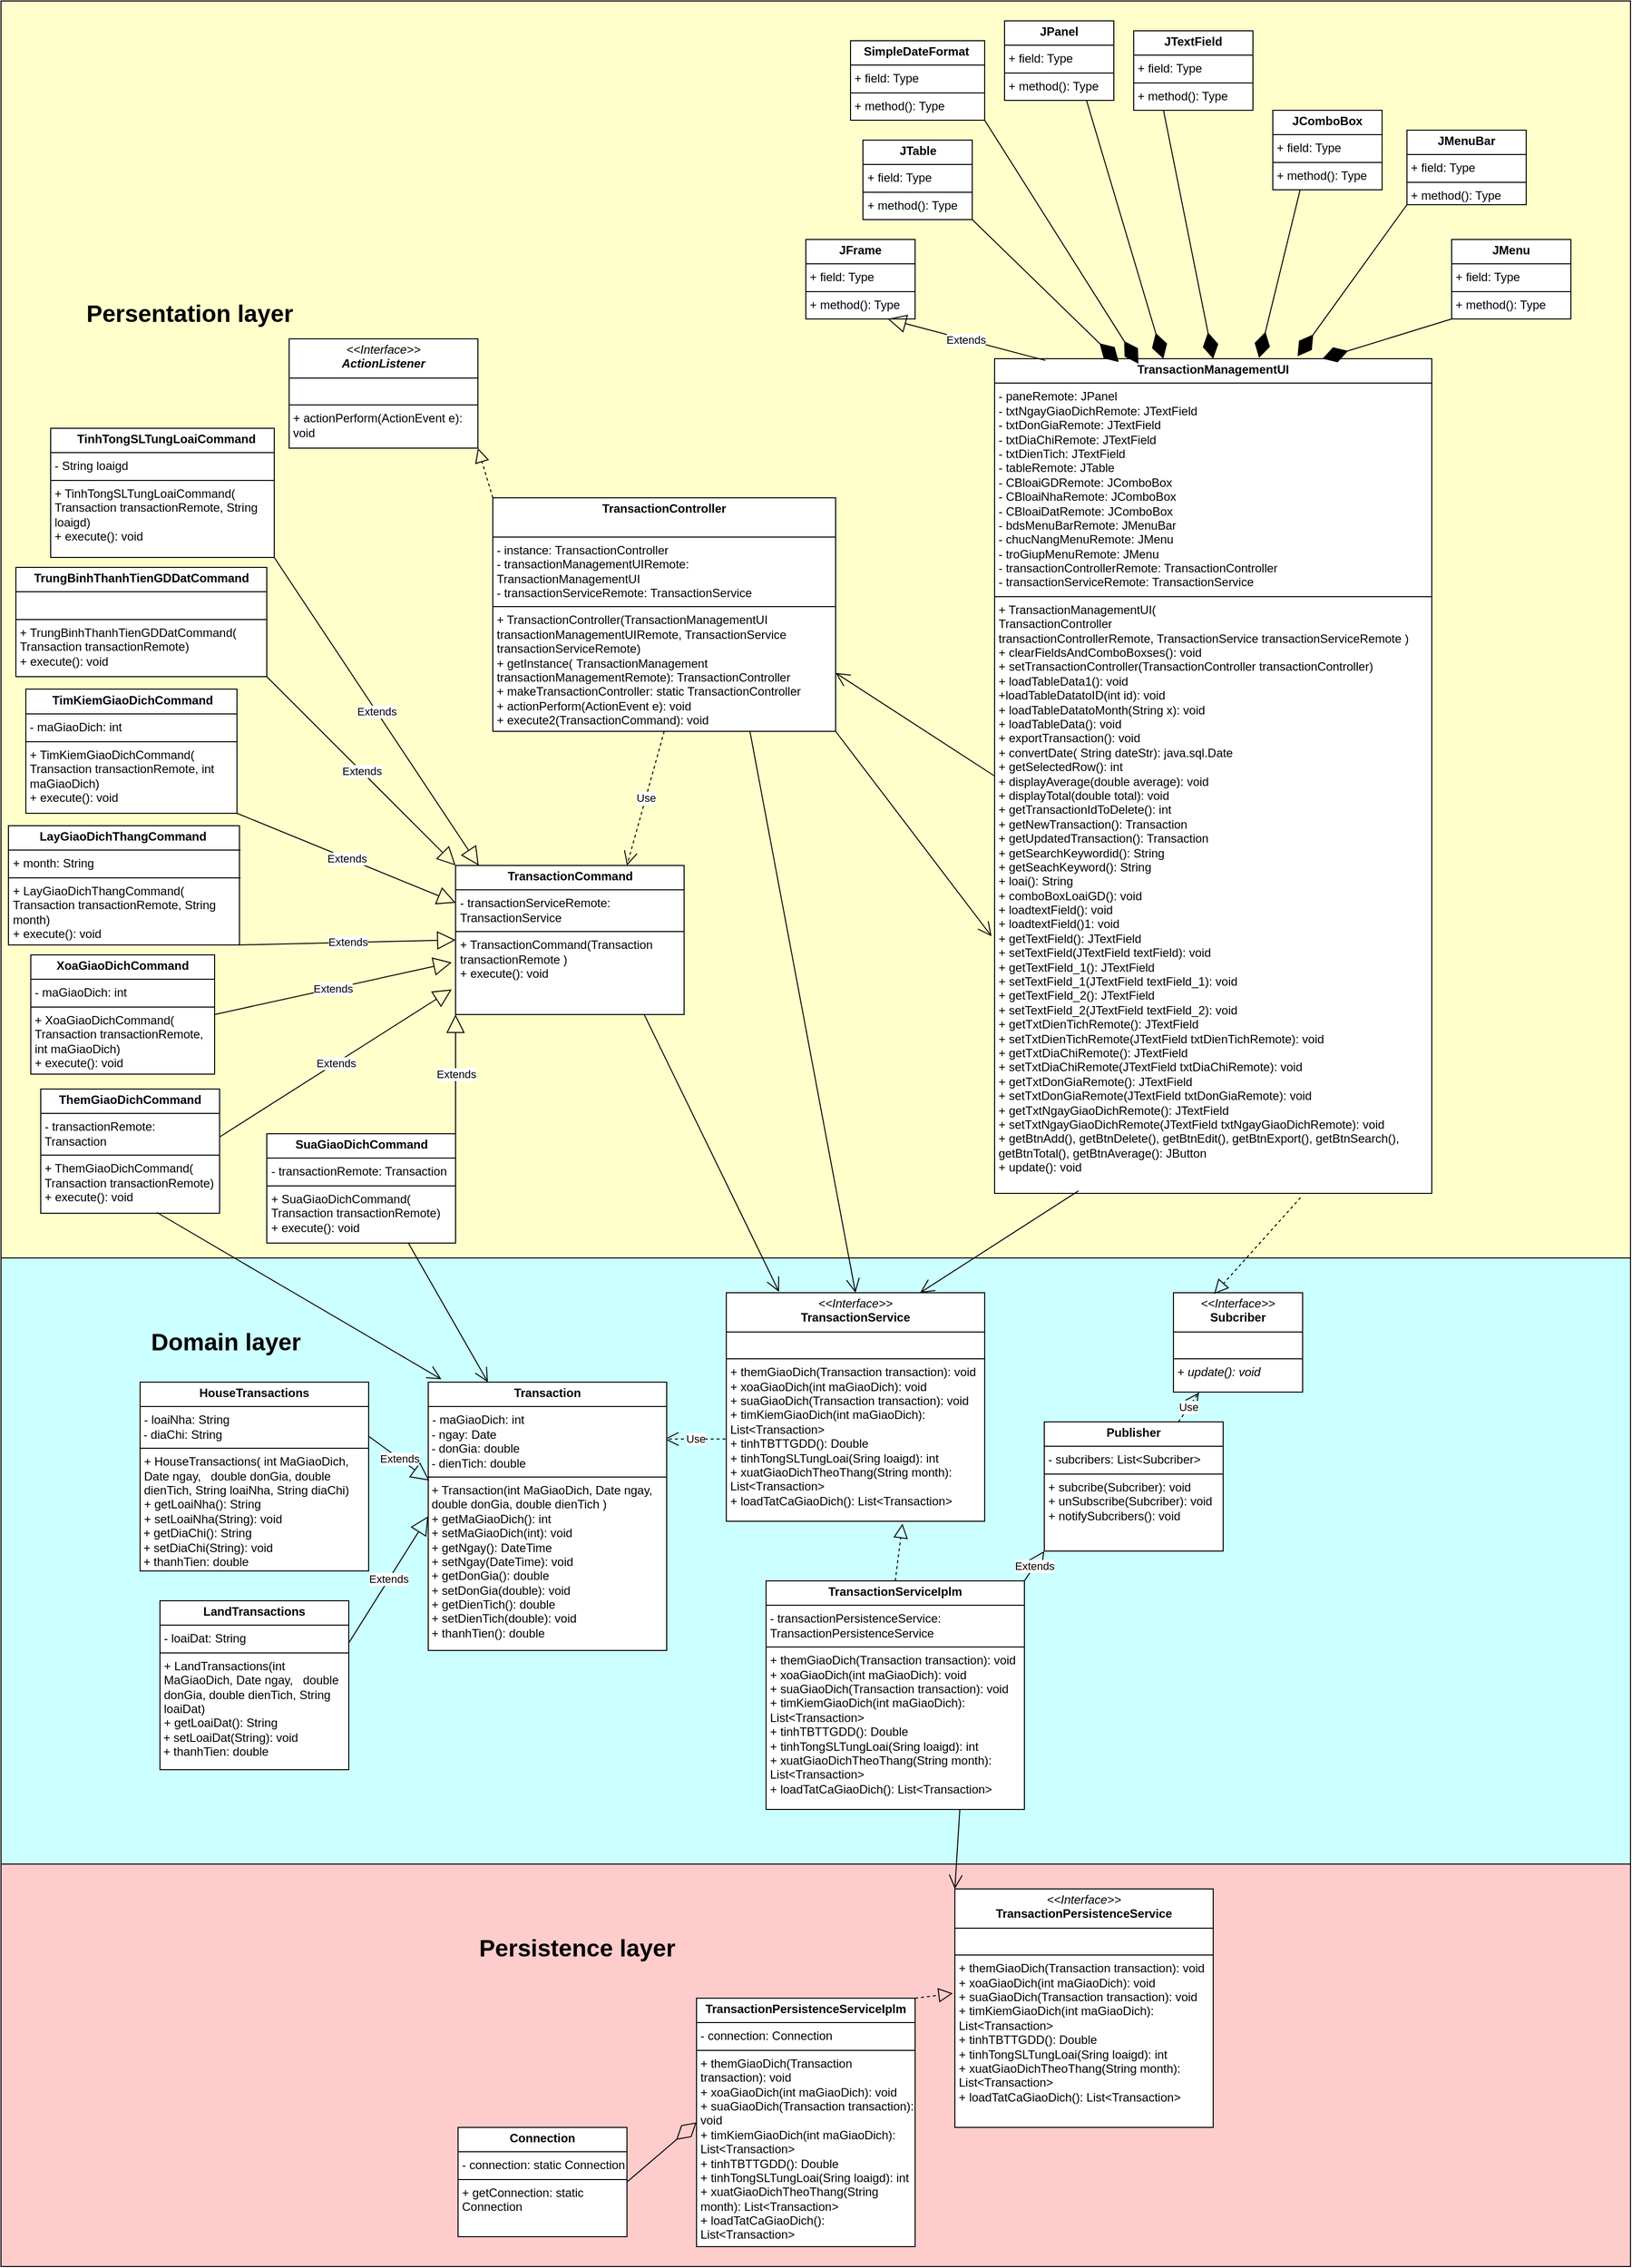 <mxfile version="24.5.3" type="device">
  <diagram name="Page-1" id="yzI5z1mHdmiWYNU49iXh">
    <mxGraphModel dx="2140" dy="-479" grid="1" gridSize="10" guides="1" tooltips="1" connect="1" arrows="1" fold="1" page="1" pageScale="1" pageWidth="850" pageHeight="1100" math="0" shadow="0">
      <root>
        <mxCell id="0" />
        <mxCell id="1" parent="0" />
        <mxCell id="LsLJk3upz9a3kAg0ibDR-105" value="" style="rounded=0;whiteSpace=wrap;html=1;fillColor=#FFFFCC;" parent="1" vertex="1">
          <mxGeometry x="-840" y="1600" width="1640" height="1270" as="geometry" />
        </mxCell>
        <mxCell id="LsLJk3upz9a3kAg0ibDR-42" value="" style="rounded=0;whiteSpace=wrap;html=1;fillColor=#FFCCCC;" parent="1" vertex="1">
          <mxGeometry x="-840" y="3470" width="1640" height="410" as="geometry" />
        </mxCell>
        <mxCell id="LsLJk3upz9a3kAg0ibDR-43" value="&lt;p style=&quot;margin:0px;margin-top:4px;text-align:center;&quot;&gt;&lt;i&gt;&amp;lt;&amp;lt;Interface&amp;gt;&amp;gt;&lt;/i&gt;&lt;br&gt;&lt;b&gt;TransactionPersistenceService&lt;/b&gt;&lt;br&gt;&lt;/p&gt;&lt;hr size=&quot;1&quot; style=&quot;border-style:solid;&quot;&gt;&lt;p style=&quot;margin:0px;margin-left:4px;&quot;&gt;&lt;br&gt;&lt;/p&gt;&lt;hr size=&quot;1&quot; style=&quot;border-style:solid;&quot;&gt;&lt;p style=&quot;margin: 0px 0px 0px 4px;&quot;&gt;+ themGiaoDich(Transaction transaction): void&lt;/p&gt;&lt;p style=&quot;margin: 0px 0px 0px 4px;&quot;&gt;+ xoaGiaoDich(int maGiaoDich): void&lt;/p&gt;&lt;p style=&quot;margin: 0px 0px 0px 4px;&quot;&gt;+ suaGiaoDich(Transaction&amp;nbsp;&lt;span style=&quot;background-color: initial;&quot;&gt;transaction&lt;/span&gt;&lt;span style=&quot;background-color: initial;&quot;&gt;): void&lt;/span&gt;&lt;/p&gt;&lt;p style=&quot;margin: 0px 0px 0px 4px;&quot;&gt;+ timKiemGiaoDich(int maGiaoDich): List&amp;lt;Transaction&amp;gt;&lt;/p&gt;&lt;p style=&quot;margin: 0px 0px 0px 4px;&quot;&gt;+ tinhTBTTGDD(): Double&lt;/p&gt;&lt;p style=&quot;margin: 0px 0px 0px 4px;&quot;&gt;+ tinhTongSLTungLoai(Sring loaigd): int&lt;/p&gt;&lt;p style=&quot;margin: 0px 0px 0px 4px;&quot;&gt;+ xuatGiaoDichTheoThang(String month): List&amp;lt;Transaction&amp;gt;&lt;/p&gt;&lt;p style=&quot;margin: 0px 0px 0px 4px;&quot;&gt;+ loadTatCaGiaoDich(): List&amp;lt;Transaction&amp;gt;&lt;/p&gt;" style="verticalAlign=top;align=left;overflow=fill;html=1;whiteSpace=wrap;" parent="1" vertex="1">
          <mxGeometry x="120" y="3500" width="260" height="240" as="geometry" />
        </mxCell>
        <mxCell id="LsLJk3upz9a3kAg0ibDR-44" value="&lt;p style=&quot;margin:0px;margin-top:4px;text-align:center;&quot;&gt;&lt;b&gt;TransactionPersistenceServiceIplm&lt;/b&gt;&lt;br&gt;&lt;/p&gt;&lt;hr size=&quot;1&quot; style=&quot;border-style:solid;&quot;&gt;&lt;p style=&quot;margin:0px;margin-left:4px;&quot;&gt;- connection: Connection&amp;nbsp;&lt;/p&gt;&lt;hr size=&quot;1&quot; style=&quot;border-style:solid;&quot;&gt;&lt;p style=&quot;margin: 0px 0px 0px 4px;&quot;&gt;+ themGiaoDich(Transaction transaction): void&lt;/p&gt;&lt;p style=&quot;margin: 0px 0px 0px 4px;&quot;&gt;+ xoaGiaoDich(int maGiaoDich): void&lt;/p&gt;&lt;p style=&quot;margin: 0px 0px 0px 4px;&quot;&gt;+ suaGiaoDich(Transaction&amp;nbsp;&lt;span style=&quot;background-color: initial;&quot;&gt;transaction&lt;/span&gt;&lt;span style=&quot;background-color: initial;&quot;&gt;): void&lt;/span&gt;&lt;/p&gt;&lt;p style=&quot;margin: 0px 0px 0px 4px;&quot;&gt;+ timKiemGiaoDich(int maGiaoDich): List&amp;lt;Transaction&amp;gt;&lt;/p&gt;&lt;p style=&quot;margin: 0px 0px 0px 4px;&quot;&gt;+ tinhTBTTGDD(): Double&lt;/p&gt;&lt;p style=&quot;margin: 0px 0px 0px 4px;&quot;&gt;+ tinhTongSLTungLoai(Sring loaigd): int&lt;/p&gt;&lt;p style=&quot;margin: 0px 0px 0px 4px;&quot;&gt;+ xuatGiaoDichTheoThang(String month): List&amp;lt;Transaction&amp;gt;&lt;/p&gt;&lt;p style=&quot;margin: 0px 0px 0px 4px;&quot;&gt;&lt;span style=&quot;background-color: initial;&quot;&gt;+ loadTatCaGiaoDich(): List&amp;lt;Transaction&amp;gt;&lt;/span&gt;&lt;span style=&quot;background-color: initial;&quot;&gt;&amp;nbsp;&lt;/span&gt;&lt;br&gt;&lt;/p&gt;" style="verticalAlign=top;align=left;overflow=fill;html=1;whiteSpace=wrap;" parent="1" vertex="1">
          <mxGeometry x="-140" y="3610" width="220" height="250" as="geometry" />
        </mxCell>
        <mxCell id="LsLJk3upz9a3kAg0ibDR-45" value="&lt;p style=&quot;margin:0px;margin-top:4px;text-align:center;&quot;&gt;&lt;b&gt;Connection&lt;/b&gt;&lt;/p&gt;&lt;hr size=&quot;1&quot; style=&quot;border-style:solid;&quot;&gt;&lt;p style=&quot;margin:0px;margin-left:4px;&quot;&gt;- connection: static Connection&lt;/p&gt;&lt;hr size=&quot;1&quot; style=&quot;border-style:solid;&quot;&gt;&lt;p style=&quot;margin:0px;margin-left:4px;&quot;&gt;+ getConnection: static Connection&lt;/p&gt;" style="verticalAlign=top;align=left;overflow=fill;html=1;whiteSpace=wrap;" parent="1" vertex="1">
          <mxGeometry x="-380" y="3740" width="170" height="110" as="geometry" />
        </mxCell>
        <mxCell id="LsLJk3upz9a3kAg0ibDR-47" value="" style="endArrow=block;dashed=1;endFill=0;endSize=12;html=1;rounded=0;exitX=1;exitY=0;exitDx=0;exitDy=0;entryX=-0.008;entryY=0.438;entryDx=0;entryDy=0;entryPerimeter=0;" parent="1" source="LsLJk3upz9a3kAg0ibDR-44" target="LsLJk3upz9a3kAg0ibDR-43" edge="1">
          <mxGeometry width="160" relative="1" as="geometry">
            <mxPoint x="20" y="3874" as="sourcePoint" />
            <mxPoint x="21" y="3696" as="targetPoint" />
          </mxGeometry>
        </mxCell>
        <mxCell id="LsLJk3upz9a3kAg0ibDR-77" value="" style="rounded=0;whiteSpace=wrap;html=1;fillColor=#CCFFFF;" parent="1" vertex="1">
          <mxGeometry x="-840" y="2865" width="1640" height="610" as="geometry" />
        </mxCell>
        <mxCell id="LsLJk3upz9a3kAg0ibDR-86" value="&lt;p style=&quot;margin:0px;margin-top:4px;text-align:center;&quot;&gt;&lt;i&gt;&amp;lt;&amp;lt;Interface&amp;gt;&amp;gt;&lt;/i&gt;&lt;br&gt;&lt;b&gt;TransactionService&lt;/b&gt;&lt;/p&gt;&lt;hr size=&quot;1&quot; style=&quot;border-style:solid;&quot;&gt;&lt;p style=&quot;margin:0px;margin-left:4px;&quot;&gt;&lt;br&gt;&lt;/p&gt;&lt;hr size=&quot;1&quot; style=&quot;border-style:solid;&quot;&gt;&lt;p style=&quot;margin: 0px 0px 0px 4px;&quot;&gt;+ themGiaoDich(Transaction transaction): void&lt;/p&gt;&lt;p style=&quot;margin: 0px 0px 0px 4px;&quot;&gt;+ xoaGiaoDich(int maGiaoDich): void&lt;/p&gt;&lt;p style=&quot;margin: 0px 0px 0px 4px;&quot;&gt;+ suaGiaoDich(Transaction&amp;nbsp;&lt;span style=&quot;background-color: initial;&quot;&gt;transaction&lt;/span&gt;&lt;span style=&quot;background-color: initial;&quot;&gt;): void&lt;/span&gt;&lt;/p&gt;&lt;p style=&quot;margin: 0px 0px 0px 4px;&quot;&gt;+ timKiemGiaoDich(int maGiaoDich): List&amp;lt;Transaction&amp;gt;&lt;/p&gt;&lt;p style=&quot;margin: 0px 0px 0px 4px;&quot;&gt;+ tinhTBTTGDD(): Double&lt;/p&gt;&lt;p style=&quot;margin: 0px 0px 0px 4px;&quot;&gt;+ tinhTongSLTungLoai(Sring loaigd): int&lt;/p&gt;&lt;p style=&quot;margin: 0px 0px 0px 4px;&quot;&gt;+ xuatGiaoDichTheoThang(String month): List&amp;lt;Transaction&amp;gt;&lt;/p&gt;&lt;p style=&quot;margin: 0px 0px 0px 4px;&quot;&gt;+ loadTatCaGiaoDich(): List&amp;lt;Transaction&amp;gt;&lt;/p&gt;" style="verticalAlign=top;align=left;overflow=fill;html=1;whiteSpace=wrap;" parent="1" vertex="1">
          <mxGeometry x="-110" y="2900" width="260" height="230" as="geometry" />
        </mxCell>
        <mxCell id="LsLJk3upz9a3kAg0ibDR-87" value="&lt;p style=&quot;margin:0px;margin-top:4px;text-align:center;&quot;&gt;&lt;b&gt;TransactionServiceIplm&lt;/b&gt;&lt;/p&gt;&lt;hr size=&quot;1&quot; style=&quot;border-style:solid;&quot;&gt;&lt;p style=&quot;margin:0px;margin-left:4px;&quot;&gt;- transactionPersistenceService: TransactionPersistenceService&lt;/p&gt;&lt;hr size=&quot;1&quot; style=&quot;border-style:solid;&quot;&gt;&lt;p style=&quot;margin: 0px 0px 0px 4px;&quot;&gt;+ themGiaoDich(Transaction transaction): void&lt;/p&gt;&lt;p style=&quot;margin: 0px 0px 0px 4px;&quot;&gt;+ xoaGiaoDich(int maGiaoDich): void&lt;/p&gt;&lt;p style=&quot;margin: 0px 0px 0px 4px;&quot;&gt;+ suaGiaoDich(Transaction&amp;nbsp;&lt;span style=&quot;background-color: initial;&quot;&gt;transaction&lt;/span&gt;&lt;span style=&quot;background-color: initial;&quot;&gt;): void&lt;/span&gt;&lt;/p&gt;&lt;p style=&quot;margin: 0px 0px 0px 4px;&quot;&gt;+ timKiemGiaoDich(int maGiaoDich): List&amp;lt;Transaction&amp;gt;&lt;/p&gt;&lt;p style=&quot;margin: 0px 0px 0px 4px;&quot;&gt;+ tinhTBTTGDD(): Double&lt;/p&gt;&lt;p style=&quot;margin: 0px 0px 0px 4px;&quot;&gt;+ tinhTongSLTungLoai(Sring loaigd): int&lt;/p&gt;&lt;p style=&quot;margin: 0px 0px 0px 4px;&quot;&gt;+ xuatGiaoDichTheoThang(String month): List&amp;lt;Transaction&amp;gt;&lt;/p&gt;&lt;p style=&quot;margin: 0px 0px 0px 4px;&quot;&gt;+ loadTatCaGiaoDich(): List&amp;lt;Transaction&amp;gt;&lt;/p&gt;" style="verticalAlign=top;align=left;overflow=fill;html=1;whiteSpace=wrap;" parent="1" vertex="1">
          <mxGeometry x="-70" y="3190" width="260" height="230" as="geometry" />
        </mxCell>
        <mxCell id="LsLJk3upz9a3kAg0ibDR-88" value="&lt;p style=&quot;margin:0px;margin-top:4px;text-align:center;&quot;&gt;&lt;b&gt;Publisher&lt;/b&gt;&lt;/p&gt;&lt;hr size=&quot;1&quot; style=&quot;border-style:solid;&quot;&gt;&lt;p style=&quot;margin:0px;margin-left:4px;&quot;&gt;- subcribers: List&amp;lt;Subcriber&amp;gt;&lt;br&gt;&lt;/p&gt;&lt;hr size=&quot;1&quot; style=&quot;border-style:solid;&quot;&gt;&lt;p style=&quot;margin: 0px 0px 0px 4px;&quot;&gt;+ subcribe(Subcriber): void&lt;/p&gt;&lt;p style=&quot;margin: 0px 0px 0px 4px;&quot;&gt;+ unSubscribe(Subcriber): void&lt;/p&gt;&lt;p style=&quot;margin: 0px 0px 0px 4px;&quot;&gt;+ notifySubcribers(): void&lt;/p&gt;" style="verticalAlign=top;align=left;overflow=fill;html=1;whiteSpace=wrap;" parent="1" vertex="1">
          <mxGeometry x="210" y="3030" width="180" height="130" as="geometry" />
        </mxCell>
        <mxCell id="LsLJk3upz9a3kAg0ibDR-89" value="&lt;p style=&quot;margin:0px;margin-top:4px;text-align:center;&quot;&gt;&lt;i&gt;&amp;lt;&amp;lt;Interface&amp;gt;&amp;gt;&lt;/i&gt;&lt;br&gt;&lt;b&gt;Subcriber&lt;/b&gt;&lt;/p&gt;&lt;hr size=&quot;1&quot; style=&quot;border-style:solid;&quot;&gt;&lt;p style=&quot;margin:0px;margin-left:4px;&quot;&gt;&amp;nbsp;&amp;nbsp;&lt;/p&gt;&lt;hr size=&quot;1&quot; style=&quot;border-style:solid;&quot;&gt;&lt;p style=&quot;margin:0px;margin-left:4px;&quot;&gt;+&lt;i&gt; update(): void&lt;/i&gt;&lt;br&gt;&lt;br&gt;&lt;/p&gt;" style="verticalAlign=top;align=left;overflow=fill;html=1;whiteSpace=wrap;" parent="1" vertex="1">
          <mxGeometry x="340" y="2900" width="130" height="100" as="geometry" />
        </mxCell>
        <mxCell id="LsLJk3upz9a3kAg0ibDR-92" value="Extends" style="endArrow=block;endSize=16;endFill=0;html=1;rounded=0;exitX=1;exitY=0;exitDx=0;exitDy=0;entryX=0;entryY=1;entryDx=0;entryDy=0;" parent="1" source="LsLJk3upz9a3kAg0ibDR-87" target="LsLJk3upz9a3kAg0ibDR-88" edge="1">
          <mxGeometry x="0.009" width="160" relative="1" as="geometry">
            <mxPoint x="332" y="3427" as="sourcePoint" />
            <mxPoint x="470" y="3410" as="targetPoint" />
            <mxPoint as="offset" />
          </mxGeometry>
        </mxCell>
        <mxCell id="LsLJk3upz9a3kAg0ibDR-93" value="Use" style="endArrow=open;endSize=12;dashed=1;html=1;rounded=0;exitX=0.75;exitY=0;exitDx=0;exitDy=0;entryX=0.198;entryY=1.004;entryDx=0;entryDy=0;entryPerimeter=0;" parent="1" source="LsLJk3upz9a3kAg0ibDR-88" target="LsLJk3upz9a3kAg0ibDR-89" edge="1">
          <mxGeometry x="-0.008" width="160" relative="1" as="geometry">
            <mxPoint x="460" y="3150" as="sourcePoint" />
            <mxPoint x="620" y="3150" as="targetPoint" />
            <mxPoint as="offset" />
          </mxGeometry>
        </mxCell>
        <mxCell id="LsLJk3upz9a3kAg0ibDR-94" value="" style="endArrow=block;dashed=1;endFill=0;endSize=12;html=1;rounded=0;exitX=0.5;exitY=0;exitDx=0;exitDy=0;entryX=0.682;entryY=1.011;entryDx=0;entryDy=0;entryPerimeter=0;" parent="1" source="LsLJk3upz9a3kAg0ibDR-87" target="LsLJk3upz9a3kAg0ibDR-86" edge="1">
          <mxGeometry width="160" relative="1" as="geometry">
            <mxPoint x="210" y="3010" as="sourcePoint" />
            <mxPoint x="215" y="3300" as="targetPoint" />
          </mxGeometry>
        </mxCell>
        <mxCell id="LsLJk3upz9a3kAg0ibDR-95" value="Use" style="endArrow=open;endSize=12;dashed=1;html=1;rounded=0;exitX=-0.003;exitY=0.64;exitDx=0;exitDy=0;entryX=0.991;entryY=0.212;entryDx=0;entryDy=0;exitPerimeter=0;entryPerimeter=0;" parent="1" source="LsLJk3upz9a3kAg0ibDR-86" target="LsLJk3upz9a3kAg0ibDR-133" edge="1">
          <mxGeometry width="160" relative="1" as="geometry">
            <mxPoint x="-170" y="3075" as="sourcePoint" />
            <mxPoint x="-190" y="3070" as="targetPoint" />
          </mxGeometry>
        </mxCell>
        <mxCell id="LsLJk3upz9a3kAg0ibDR-104" value="" style="endArrow=open;endFill=1;endSize=12;html=1;rounded=0;entryX=0;entryY=0;entryDx=0;entryDy=0;exitX=0.75;exitY=1;exitDx=0;exitDy=0;" parent="1" source="LsLJk3upz9a3kAg0ibDR-87" target="LsLJk3upz9a3kAg0ibDR-43" edge="1">
          <mxGeometry width="160" relative="1" as="geometry">
            <mxPoint x="140" y="3460" as="sourcePoint" />
            <mxPoint x="170" y="3540" as="targetPoint" />
          </mxGeometry>
        </mxCell>
        <mxCell id="LsLJk3upz9a3kAg0ibDR-106" value="&lt;p style=&quot;margin:0px;margin-top:4px;text-align:center;&quot;&gt;&lt;b&gt;TransactionManagementUI&lt;/b&gt;&lt;/p&gt;&lt;hr size=&quot;1&quot; style=&quot;border-style:solid;&quot;&gt;&lt;p style=&quot;margin:0px;margin-left:4px;&quot;&gt;&lt;span style=&quot;background-color: initial;&quot;&gt;- paneRemote: JPanel&lt;/span&gt;&lt;/p&gt;&lt;p style=&quot;margin:0px;margin-left:4px;&quot;&gt;&lt;span style=&quot;background-color: initial;&quot;&gt;- txtNgayGiaoDichRemote: JTextField&lt;/span&gt;&lt;/p&gt;&lt;p style=&quot;margin:0px;margin-left:4px;&quot;&gt;&lt;span style=&quot;background-color: initial;&quot;&gt;- txtDonGiaRemote:&amp;nbsp;&lt;/span&gt;&lt;span style=&quot;background-color: initial;&quot;&gt;JTextField&lt;/span&gt;&lt;/p&gt;&lt;p style=&quot;margin:0px;margin-left:4px;&quot;&gt;&lt;span style=&quot;background-color: initial;&quot;&gt;- txtDiaChiRemote:&amp;nbsp;&lt;/span&gt;&lt;span style=&quot;background-color: initial;&quot;&gt;JTextField&lt;/span&gt;&lt;/p&gt;&lt;p style=&quot;margin:0px;margin-left:4px;&quot;&gt;&lt;span style=&quot;background-color: initial;&quot;&gt;- txtDienTich:&amp;nbsp;&lt;/span&gt;&lt;span style=&quot;background-color: initial;&quot;&gt;JTextField&lt;/span&gt;&lt;/p&gt;&lt;p style=&quot;margin:0px;margin-left:4px;&quot;&gt;&lt;span style=&quot;background-color: initial;&quot;&gt;- tableRemote: JTable&amp;nbsp;&lt;/span&gt;&lt;/p&gt;&lt;p style=&quot;margin:0px;margin-left:4px;&quot;&gt;&lt;span style=&quot;background-color: initial;&quot;&gt;- CBloaiGDRemote: JComboBox&lt;/span&gt;&lt;/p&gt;&lt;p style=&quot;margin:0px;margin-left:4px;&quot;&gt;&lt;span style=&quot;background-color: initial;&quot;&gt;- CBloaiNhaRemote:&amp;nbsp;&lt;/span&gt;&lt;span style=&quot;background-color: initial;&quot;&gt;JComboBox&lt;/span&gt;&lt;/p&gt;&lt;p style=&quot;margin:0px;margin-left:4px;&quot;&gt;&lt;span style=&quot;background-color: initial;&quot;&gt;- CBloaiDatRemote:&amp;nbsp;&lt;/span&gt;&lt;span style=&quot;background-color: initial;&quot;&gt;JComboBox&lt;/span&gt;&lt;/p&gt;&lt;p style=&quot;margin:0px;margin-left:4px;&quot;&gt;&lt;span style=&quot;background-color: initial;&quot;&gt;- bdsMenuBarRemote:&amp;nbsp;&lt;/span&gt;&lt;span style=&quot;background-color: initial;&quot;&gt;JMenuBar&lt;/span&gt;&lt;/p&gt;&lt;p style=&quot;margin:0px;margin-left:4px;&quot;&gt;&lt;span style=&quot;background-color: initial;&quot;&gt;- chucNangMenuRemote: JMenu&lt;/span&gt;&lt;/p&gt;&lt;p style=&quot;margin:0px;margin-left:4px;&quot;&gt;&lt;span style=&quot;background-color: initial;&quot;&gt;- troGiupMenuRemote:&amp;nbsp;&lt;/span&gt;JMenu&lt;span style=&quot;background-color: initial;&quot;&gt;&lt;br&gt;- transactionControllerRemote: TransactionController&lt;/span&gt;&lt;br&gt;&lt;/p&gt;&lt;p style=&quot;margin:0px;margin-left:4px;&quot;&gt;- transactionServiceRemote: TransactionService&lt;/p&gt;&lt;hr size=&quot;1&quot; style=&quot;border-style:solid;&quot;&gt;&lt;p style=&quot;margin:0px;margin-left:4px;&quot;&gt;+ TransactionManagementUI(&lt;/p&gt;&lt;p style=&quot;margin:0px;margin-left:4px;&quot;&gt;TransactionController&lt;/p&gt;&lt;p style=&quot;margin:0px;margin-left:4px;&quot;&gt;transactionControllerRemote, TransactionService transactionServiceRemote )&lt;/p&gt;&lt;p style=&quot;margin:0px;margin-left:4px;&quot;&gt;+ clearFieldsAndComboBoxses(): void&lt;/p&gt;&lt;p style=&quot;margin:0px;margin-left:4px;&quot;&gt;+ setTransactionController(TransactionController transactionController)&lt;/p&gt;&lt;p style=&quot;margin:0px;margin-left:4px;&quot;&gt;+ loadTableData1(): void&amp;nbsp;&lt;/p&gt;&lt;p style=&quot;margin:0px;margin-left:4px;&quot;&gt;+loadTableDatatoID(int id): void&lt;/p&gt;&lt;p style=&quot;margin:0px;margin-left:4px;&quot;&gt;+ loadTableDatatoMonth(String x): void&lt;/p&gt;&lt;p style=&quot;margin:0px;margin-left:4px;&quot;&gt;+ loadTableData(): void&lt;/p&gt;&lt;p style=&quot;margin:0px;margin-left:4px;&quot;&gt;+ exportTransaction(): void&lt;/p&gt;&lt;p style=&quot;margin:0px;margin-left:4px;&quot;&gt;+ convertDate( String dateStr): java.sql.Date&lt;/p&gt;&lt;p style=&quot;margin:0px;margin-left:4px;&quot;&gt;+ getSelectedRow(): int&lt;/p&gt;&lt;p style=&quot;margin:0px;margin-left:4px;&quot;&gt;+ displayAverage(double average): void&amp;nbsp;&lt;/p&gt;&lt;p style=&quot;margin:0px;margin-left:4px;&quot;&gt;+ displayTotal(double total): void&lt;/p&gt;&lt;p style=&quot;margin:0px;margin-left:4px;&quot;&gt;+ getTransactionIdToDelete(): int&lt;/p&gt;&lt;p style=&quot;margin:0px;margin-left:4px;&quot;&gt;+ getNewTransaction(): Transaction&amp;nbsp;&lt;/p&gt;&lt;p style=&quot;margin:0px;margin-left:4px;&quot;&gt;+ getUpdatedTransaction(): Transaction&lt;/p&gt;&lt;p style=&quot;margin:0px;margin-left:4px;&quot;&gt;+ getSearchKeywordid(): String&lt;/p&gt;&lt;p style=&quot;margin:0px;margin-left:4px;&quot;&gt;+ getSeachKeyword(): String&lt;/p&gt;&lt;p style=&quot;margin:0px;margin-left:4px;&quot;&gt;+ loai(): String&lt;/p&gt;&lt;p style=&quot;margin:0px;margin-left:4px;&quot;&gt;+ comboBoxLoaiGD(): void&lt;/p&gt;&lt;p style=&quot;margin:0px;margin-left:4px;&quot;&gt;+ loadtextField(): void&amp;nbsp;&lt;/p&gt;&lt;p style=&quot;margin:0px;margin-left:4px;&quot;&gt;+&amp;nbsp;&lt;span style=&quot;background-color: initial;&quot;&gt;loadtextField()1: void&amp;nbsp;&lt;/span&gt;&lt;/p&gt;&lt;p style=&quot;margin:0px;margin-left:4px;&quot;&gt;&lt;span style=&quot;background-color: initial;&quot;&gt;+&amp;nbsp;&lt;/span&gt;&lt;span style=&quot;background-color: initial;&quot;&gt;getTextField():&amp;nbsp;&lt;/span&gt;&lt;span style=&quot;background-color: initial;&quot;&gt;JTextField&lt;/span&gt;&lt;span style=&quot;background-color: initial;&quot;&gt;&amp;nbsp;&lt;/span&gt;&lt;/p&gt;&lt;p style=&quot;margin:0px;margin-left:4px;&quot;&gt;&lt;span style=&quot;background-color: initial;&quot;&gt;+&amp;nbsp;&lt;/span&gt;&lt;span style=&quot;background-color: initial;&quot;&gt;setTextField(JTextField textField): void&amp;nbsp;&lt;/span&gt;&lt;/p&gt;&lt;p style=&quot;margin:0px;margin-left:4px;&quot;&gt;&lt;span style=&quot;background-color: initial;&quot;&gt;+&amp;nbsp;&lt;/span&gt;&lt;span style=&quot;background-color: initial;&quot;&gt;getTextField_1():&amp;nbsp;&lt;/span&gt;&lt;span style=&quot;background-color: initial;&quot;&gt;JTextField&lt;/span&gt;&lt;span style=&quot;background-color: initial;&quot;&gt;&amp;nbsp;&lt;/span&gt;&lt;/p&gt;&lt;p style=&quot;margin:0px;margin-left:4px;&quot;&gt;&lt;span style=&quot;background-color: initial;&quot;&gt;+&amp;nbsp;&lt;/span&gt;&lt;span style=&quot;background-color: initial;&quot;&gt;setTextField_1(JTextField textField_1): void&lt;/span&gt;&lt;/p&gt;&lt;p style=&quot;margin:0px;margin-left:4px;&quot;&gt;&lt;span style=&quot;background-color: initial;&quot;&gt;+&amp;nbsp;&lt;/span&gt;&lt;span style=&quot;background-color: initial;&quot;&gt;getTextField_2():&amp;nbsp;&lt;/span&gt;&lt;span style=&quot;background-color: initial;&quot;&gt;JTextField&lt;/span&gt;&lt;span style=&quot;background-color: initial;&quot;&gt;&amp;nbsp;&lt;/span&gt;&lt;/p&gt;&lt;p style=&quot;margin:0px;margin-left:4px;&quot;&gt;&lt;span style=&quot;background-color: initial;&quot;&gt;+&amp;nbsp;&lt;/span&gt;&lt;span style=&quot;background-color: initial;&quot;&gt;setTextField_2(JTextField textField_2): void&lt;/span&gt;&lt;/p&gt;&lt;p style=&quot;margin:0px;margin-left:4px;&quot;&gt;&lt;span style=&quot;background-color: initial;&quot;&gt;+&amp;nbsp;&lt;/span&gt;&lt;span style=&quot;background-color: initial;&quot;&gt;getTxtDienTichRemote():&amp;nbsp;&lt;/span&gt;&lt;span style=&quot;background-color: initial;&quot;&gt;JTextField&lt;/span&gt;&lt;span style=&quot;background-color: initial;&quot;&gt;&amp;nbsp;&lt;/span&gt;&lt;/p&gt;&lt;p style=&quot;margin:0px;margin-left:4px;&quot;&gt;&lt;span style=&quot;background-color: initial;&quot;&gt;+&amp;nbsp;&lt;/span&gt;&lt;span style=&quot;background-color: initial;&quot;&gt;setTxtDienTichRemote(JTextField txtDienTichRemote): void&lt;/span&gt;&lt;/p&gt;&lt;p style=&quot;margin:0px;margin-left:4px;&quot;&gt;&lt;span style=&quot;background-color: initial;&quot;&gt;+&amp;nbsp;&lt;/span&gt;&lt;span style=&quot;background-color: initial;&quot;&gt;getTxtDiaChiRemote():&amp;nbsp;&lt;/span&gt;&lt;span style=&quot;background-color: initial;&quot;&gt;JTextField&lt;/span&gt;&lt;span style=&quot;background-color: initial;&quot;&gt;&amp;nbsp;&lt;/span&gt;&lt;/p&gt;&lt;p style=&quot;margin:0px;margin-left:4px;&quot;&gt;&lt;span style=&quot;background-color: initial;&quot;&gt;+&amp;nbsp;&lt;/span&gt;&lt;span style=&quot;background-color: initial;&quot;&gt;setTxtDiaChiRemote(JTextField txtDiaChiRemote): void&amp;nbsp;&lt;/span&gt;&lt;/p&gt;&lt;p style=&quot;margin:0px;margin-left:4px;&quot;&gt;&lt;span style=&quot;background-color: initial;&quot;&gt;+&amp;nbsp;&lt;/span&gt;&lt;span style=&quot;background-color: initial;&quot;&gt;getTxtDonGiaRemote():&amp;nbsp;&lt;/span&gt;&lt;span style=&quot;background-color: initial;&quot;&gt;JTextField&lt;/span&gt;&lt;span style=&quot;background-color: initial;&quot;&gt;&amp;nbsp;&lt;/span&gt;&lt;/p&gt;&lt;p style=&quot;margin:0px;margin-left:4px;&quot;&gt;&lt;span style=&quot;background-color: initial;&quot;&gt;+&amp;nbsp;&lt;/span&gt;&lt;span style=&quot;background-color: initial;&quot;&gt;setTxtDonGiaRemote(JTextField txtDonGiaRemote): void&lt;/span&gt;&lt;/p&gt;&lt;p style=&quot;margin:0px;margin-left:4px;&quot;&gt;&lt;span style=&quot;background-color: initial;&quot;&gt;+&amp;nbsp;&lt;/span&gt;&lt;span style=&quot;background-color: initial;&quot;&gt;getTxtNgayGiaoDichRemote():&amp;nbsp;&lt;/span&gt;&lt;span style=&quot;background-color: initial;&quot;&gt;JTextField&lt;/span&gt;&lt;span style=&quot;background-color: initial;&quot;&gt;&amp;nbsp;&lt;/span&gt;&lt;/p&gt;&lt;p style=&quot;margin:0px;margin-left:4px;&quot;&gt;&lt;span style=&quot;background-color: initial;&quot;&gt;+&amp;nbsp;&lt;/span&gt;&lt;span style=&quot;background-color: initial;&quot;&gt;setTxtNgayGiaoDichRemote(JTextField txtNgayGiaoDichRemote): void&lt;/span&gt;&lt;/p&gt;&lt;p style=&quot;margin:0px;margin-left:4px;&quot;&gt;&lt;span style=&quot;background-color: initial;&quot;&gt;+&amp;nbsp;&lt;/span&gt;&lt;span style=&quot;background-color: initial;&quot;&gt;getBtnAdd(),&amp;nbsp;&lt;/span&gt;&lt;span style=&quot;background-color: initial;&quot;&gt;getBtnDelete(),&amp;nbsp;&lt;/span&gt;&lt;span style=&quot;background-color: initial;&quot;&gt;getBtnEdit(),&amp;nbsp;&lt;/span&gt;&lt;span style=&quot;background-color: initial;&quot;&gt;getBtnExport(),&amp;nbsp;&lt;/span&gt;&lt;span style=&quot;background-color: initial;&quot;&gt;getBtnSearch(),&lt;/span&gt;&lt;/p&gt;&lt;p style=&quot;margin:0px;margin-left:4px;&quot;&gt;&lt;span style=&quot;background-color: initial;&quot;&gt;getBtnTotal(),&amp;nbsp;&lt;/span&gt;&lt;span style=&quot;background-color: initial;&quot;&gt;getBtnAverage()&lt;/span&gt;&lt;span style=&quot;background-color: initial;&quot;&gt;:&amp;nbsp;&lt;/span&gt;&lt;span style=&quot;background-color: initial;&quot;&gt;JButton&lt;/span&gt;&lt;span style=&quot;background-color: initial;&quot;&gt;&amp;nbsp;&lt;/span&gt;&lt;/p&gt;&lt;p style=&quot;margin:0px;margin-left:4px;&quot;&gt;&lt;span style=&quot;background-color: initial;&quot;&gt;+ update(): void&lt;/span&gt;&lt;/p&gt;" style="verticalAlign=top;align=left;overflow=fill;html=1;whiteSpace=wrap;" parent="1" vertex="1">
          <mxGeometry x="160" y="1960" width="440" height="840" as="geometry" />
        </mxCell>
        <mxCell id="LsLJk3upz9a3kAg0ibDR-107" value="&lt;p style=&quot;margin: 4px 0px 0px; text-align: center;&quot;&gt;&lt;span style=&quot;background-color: initial; text-align: left;&quot;&gt;&lt;b&gt;TransactionController&lt;/b&gt;&lt;/span&gt;&lt;/p&gt;&lt;div&gt;&lt;span style=&quot;background-color: initial; text-align: left;&quot;&gt;&lt;br&gt;&lt;/span&gt;&lt;/div&gt;&lt;hr size=&quot;1&quot; style=&quot;border-style:solid;&quot;&gt;&lt;p style=&quot;margin:0px;margin-left:4px;&quot;&gt;&lt;span style=&quot;background-color: initial;&quot;&gt;- instance: TransactionController&lt;br&gt;- transactionManagementUIRemote:&lt;/span&gt;&lt;/p&gt;&lt;p style=&quot;margin:0px;margin-left:4px;&quot;&gt;TransactionManagementUI&lt;/p&gt;&lt;p style=&quot;margin:0px;margin-left:4px;&quot;&gt;- transactionServiceRemote: TransactionService&lt;/p&gt;&lt;hr size=&quot;1&quot; style=&quot;border-style:solid;&quot;&gt;&lt;p style=&quot;margin:0px;margin-left:4px;&quot;&gt;&lt;span style=&quot;background-color: initial;&quot;&gt;+ TransactionController(TransactionManagementUI transactionManagementUIRemote, TransactionService transactionServiceRemote)&lt;br&gt;+ getInstance(&lt;span style=&quot;white-space: pre;&quot;&gt;&#x9;&lt;/span&gt;TransactionManagement transactionManagementRemote): TransactionController&amp;nbsp;&lt;/span&gt;&lt;/p&gt;&lt;p style=&quot;margin:0px;margin-left:4px;&quot;&gt;&lt;span style=&quot;background-color: initial;&quot;&gt;+ makeTransactionController: static TransactionController&lt;/span&gt;&lt;/p&gt;&lt;p style=&quot;margin:0px;margin-left:4px;&quot;&gt;&lt;span style=&quot;background-color: initial;&quot;&gt;+ actionPerform(ActionEvent e): void&amp;nbsp;&lt;/span&gt;&lt;br&gt;&lt;/p&gt;&lt;p style=&quot;margin:0px;margin-left:4px;&quot;&gt;&lt;span style=&quot;background-color: initial;&quot;&gt;+ execute2(TransactionCommand): void&amp;nbsp;&lt;/span&gt;&lt;/p&gt;&lt;div&gt;&lt;span style=&quot;background-color: initial;&quot;&gt;&lt;br&gt;&lt;/span&gt;&lt;/div&gt;" style="verticalAlign=top;align=left;overflow=fill;html=1;whiteSpace=wrap;" parent="1" vertex="1">
          <mxGeometry x="-345" y="2100" width="345" height="235" as="geometry" />
        </mxCell>
        <mxCell id="LsLJk3upz9a3kAg0ibDR-108" value="&lt;p style=&quot;margin:0px;margin-top:4px;text-align:center;&quot;&gt;&lt;b&gt;TransactionCommand&lt;/b&gt;&lt;/p&gt;&lt;hr size=&quot;1&quot; style=&quot;border-style:solid;&quot;&gt;&lt;p style=&quot;margin:0px;margin-left:4px;&quot;&gt;- transactionServiceRemote:&lt;/p&gt;&lt;p style=&quot;margin:0px;margin-left:4px;&quot;&gt;TransactionService&lt;/p&gt;&lt;hr size=&quot;1&quot; style=&quot;border-style:solid;&quot;&gt;&lt;p style=&quot;margin:0px;margin-left:4px;&quot;&gt;+ TransactionCommand(Transaction transactionRemote )&lt;br&gt;+ execute(): void&amp;nbsp;&lt;/p&gt;" style="verticalAlign=top;align=left;overflow=fill;html=1;whiteSpace=wrap;" parent="1" vertex="1">
          <mxGeometry x="-382.5" y="2470" width="230" height="150" as="geometry" />
        </mxCell>
        <mxCell id="LsLJk3upz9a3kAg0ibDR-109" value="&lt;p style=&quot;margin:0px;margin-top:4px;text-align:center;&quot;&gt;&lt;b&gt;ThemGiaoDichCommand&lt;/b&gt;&lt;/p&gt;&lt;hr size=&quot;1&quot; style=&quot;border-style:solid;&quot;&gt;&lt;p style=&quot;margin:0px;margin-left:4px;&quot;&gt;- transactionRemote: Transaction&lt;br&gt;&lt;/p&gt;&lt;hr size=&quot;1&quot; style=&quot;border-style:solid;&quot;&gt;&lt;p style=&quot;margin:0px;margin-left:4px;&quot;&gt;+ ThemGiaoDichCommand(&lt;/p&gt;&lt;p style=&quot;margin:0px;margin-left:4px;&quot;&gt;&lt;span style=&quot;background-color: initial;&quot;&gt;Transaction transactionRemote&lt;/span&gt;&lt;span style=&quot;background-color: initial;&quot;&gt;)&lt;/span&gt;&lt;/p&gt;&lt;p style=&quot;margin:0px;margin-left:4px;&quot;&gt;+ execute(): void&amp;nbsp;&lt;br&gt;&lt;/p&gt;" style="verticalAlign=top;align=left;overflow=fill;html=1;whiteSpace=wrap;" parent="1" vertex="1">
          <mxGeometry x="-800" y="2695" width="180" height="125" as="geometry" />
        </mxCell>
        <mxCell id="LsLJk3upz9a3kAg0ibDR-110" value="&lt;p style=&quot;margin:0px;margin-top:4px;text-align:center;&quot;&gt;&lt;b&gt;XoaGiaoDichCommand&lt;/b&gt;&lt;/p&gt;&lt;hr size=&quot;1&quot; style=&quot;border-style:solid;&quot;&gt;&lt;p style=&quot;margin:0px;margin-left:4px;&quot;&gt;- maGiaoDich: int&lt;/p&gt;&lt;hr size=&quot;1&quot; style=&quot;border-style:solid;&quot;&gt;&lt;p style=&quot;margin:0px;margin-left:4px;&quot;&gt;+ XoaGiaoDichCommand(&lt;/p&gt;&lt;p style=&quot;margin:0px;margin-left:4px;&quot;&gt;&lt;span style=&quot;background-color: initial;&quot;&gt;Transaction transactionRemote, int maGiaoDich&lt;/span&gt;&lt;span style=&quot;background-color: initial;&quot;&gt;)&lt;/span&gt;&lt;/p&gt;&lt;p style=&quot;margin:0px;margin-left:4px;&quot;&gt;+ execute(): void&amp;nbsp;&lt;/p&gt;" style="verticalAlign=top;align=left;overflow=fill;html=1;whiteSpace=wrap;" parent="1" vertex="1">
          <mxGeometry x="-810" y="2560" width="185" height="120" as="geometry" />
        </mxCell>
        <mxCell id="LsLJk3upz9a3kAg0ibDR-111" value="&lt;p style=&quot;margin:0px;margin-top:4px;text-align:center;&quot;&gt;&lt;b&gt;SuaGiaoDichCommand&lt;/b&gt;&lt;/p&gt;&lt;hr size=&quot;1&quot; style=&quot;border-style:solid;&quot;&gt;&lt;p style=&quot;margin:0px;margin-left:4px;&quot;&gt;- transactionRemote: Transaction&lt;/p&gt;&lt;hr size=&quot;1&quot; style=&quot;border-style:solid;&quot;&gt;&lt;p style=&quot;margin:0px;margin-left:4px;&quot;&gt;+ SuaGiaoDichCommand(&lt;/p&gt;&lt;p style=&quot;margin:0px;margin-left:4px;&quot;&gt;&lt;span style=&quot;background-color: initial;&quot;&gt;Transaction transactionRemote&lt;/span&gt;&lt;span style=&quot;background-color: initial;&quot;&gt;)&lt;/span&gt;&lt;/p&gt;&lt;p style=&quot;margin:0px;margin-left:4px;&quot;&gt;+ execute(): void&amp;nbsp;&lt;/p&gt;" style="verticalAlign=top;align=left;overflow=fill;html=1;whiteSpace=wrap;" parent="1" vertex="1">
          <mxGeometry x="-572.5" y="2740" width="190" height="110" as="geometry" />
        </mxCell>
        <mxCell id="LsLJk3upz9a3kAg0ibDR-112" value="&lt;p style=&quot;margin:0px;margin-top:4px;text-align:center;&quot;&gt;&lt;b&gt;TrungBinhThanhTienGDDatCommand&lt;/b&gt;&lt;/p&gt;&lt;hr size=&quot;1&quot; style=&quot;border-style:solid;&quot;&gt;&lt;br&gt;&lt;hr size=&quot;1&quot; style=&quot;border-style:solid;&quot;&gt;&lt;p style=&quot;margin:0px;margin-left:4px;&quot;&gt;+ TrungBinhThanhTienGDDatCommand(&lt;/p&gt;&lt;p style=&quot;margin:0px;margin-left:4px;&quot;&gt;&lt;span style=&quot;background-color: initial;&quot;&gt;Transaction transactionRemote&lt;/span&gt;&lt;span style=&quot;background-color: initial;&quot;&gt;)&lt;/span&gt;&lt;/p&gt;&lt;p style=&quot;margin:0px;margin-left:4px;&quot;&gt;+ execute(): void&amp;nbsp;&lt;/p&gt;" style="verticalAlign=top;align=left;overflow=fill;html=1;whiteSpace=wrap;" parent="1" vertex="1">
          <mxGeometry x="-825" y="2170" width="252.5" height="110" as="geometry" />
        </mxCell>
        <mxCell id="LsLJk3upz9a3kAg0ibDR-113" value="&lt;p style=&quot;text-align: left; margin: 4px 0px 0px;&quot;&gt;&lt;span style=&quot;white-space: pre;&quot;&gt;&#x9;&lt;/span&gt;&lt;b&gt;TimKiemGiaoDichCommand&lt;/b&gt;&lt;/p&gt;&lt;hr size=&quot;1&quot; style=&quot;border-style:solid;&quot;&gt;&lt;p style=&quot;margin:0px;margin-left:4px;&quot;&gt;- maGiaoDich: int&lt;/p&gt;&lt;hr size=&quot;1&quot; style=&quot;border-style:solid;&quot;&gt;&lt;p style=&quot;margin:0px;margin-left:4px;&quot;&gt;+ TimKiemGiaoDichCommand(&lt;/p&gt;&lt;p style=&quot;margin:0px;margin-left:4px;&quot;&gt;&lt;span style=&quot;background-color: initial;&quot;&gt;Transaction transactionRemote, int maGiaoDich&lt;/span&gt;&lt;span style=&quot;background-color: initial;&quot;&gt;)&lt;/span&gt;&lt;/p&gt;&lt;p style=&quot;margin:0px;margin-left:4px;&quot;&gt;+ execute(): void&amp;nbsp;&lt;/p&gt;" style="verticalAlign=top;align=left;overflow=fill;html=1;whiteSpace=wrap;" parent="1" vertex="1">
          <mxGeometry x="-815" y="2292.5" width="212.5" height="125" as="geometry" />
        </mxCell>
        <mxCell id="LsLJk3upz9a3kAg0ibDR-114" value="&lt;p style=&quot;margin:0px;margin-top:4px;text-align:center;&quot;&gt;&lt;b&gt;LayGiaoDichThangCommand&amp;nbsp;&lt;/b&gt;&lt;/p&gt;&lt;hr size=&quot;1&quot; style=&quot;border-style:solid;&quot;&gt;&lt;p style=&quot;margin:0px;margin-left:4px;&quot;&gt;&lt;span style=&quot;background-color: initial;&quot;&gt;+ month: String&amp;nbsp;&lt;/span&gt;&lt;br&gt;&lt;/p&gt;&lt;hr size=&quot;1&quot; style=&quot;border-style:solid;&quot;&gt;&lt;p style=&quot;margin:0px;margin-left:4px;&quot;&gt;+ Lay&lt;span style=&quot;text-align: center;&quot;&gt;GiaoDichThangCommand&lt;/span&gt;&lt;span style=&quot;background-color: initial;&quot;&gt;(&lt;/span&gt;&lt;/p&gt;&lt;p style=&quot;margin:0px;margin-left:4px;&quot;&gt;&lt;span style=&quot;background-color: initial;&quot;&gt;Transaction transactionRemote, String month&lt;/span&gt;&lt;span style=&quot;background-color: initial;&quot;&gt;)&lt;/span&gt;&lt;/p&gt;&lt;p style=&quot;margin:0px;margin-left:4px;&quot;&gt;+ execute(): void&amp;nbsp;&lt;/p&gt;" style="verticalAlign=top;align=left;overflow=fill;html=1;whiteSpace=wrap;" parent="1" vertex="1">
          <mxGeometry x="-832.5" y="2430" width="232.5" height="120" as="geometry" />
        </mxCell>
        <mxCell id="LsLJk3upz9a3kAg0ibDR-115" value="Extends" style="endArrow=block;endSize=16;endFill=0;html=1;rounded=0;exitX=1;exitY=0;exitDx=0;exitDy=0;entryX=0;entryY=1;entryDx=0;entryDy=0;" parent="1" source="LsLJk3upz9a3kAg0ibDR-111" target="LsLJk3upz9a3kAg0ibDR-108" edge="1">
          <mxGeometry width="160" relative="1" as="geometry">
            <mxPoint x="-370" y="2615" as="sourcePoint" />
            <mxPoint x="-450" y="2550" as="targetPoint" />
          </mxGeometry>
        </mxCell>
        <mxCell id="LsLJk3upz9a3kAg0ibDR-116" value="Extends" style="endArrow=block;endSize=16;endFill=0;html=1;rounded=0;exitX=1.001;exitY=0.385;exitDx=0;exitDy=0;entryX=-0.017;entryY=0.832;entryDx=0;entryDy=0;exitPerimeter=0;entryPerimeter=0;" parent="1" source="LsLJk3upz9a3kAg0ibDR-109" target="LsLJk3upz9a3kAg0ibDR-108" edge="1">
          <mxGeometry width="160" relative="1" as="geometry">
            <mxPoint x="-460" y="2690" as="sourcePoint" />
            <mxPoint x="-381" y="2644" as="targetPoint" />
          </mxGeometry>
        </mxCell>
        <mxCell id="LsLJk3upz9a3kAg0ibDR-117" value="Extends" style="endArrow=block;endSize=16;endFill=0;html=1;rounded=0;exitX=1;exitY=0.5;exitDx=0;exitDy=0;entryX=-0.017;entryY=0.651;entryDx=0;entryDy=0;entryPerimeter=0;" parent="1" source="LsLJk3upz9a3kAg0ibDR-110" target="LsLJk3upz9a3kAg0ibDR-108" edge="1">
          <mxGeometry width="160" relative="1" as="geometry">
            <mxPoint x="-525" y="2570" as="sourcePoint" />
            <mxPoint x="-259" y="2591" as="targetPoint" />
          </mxGeometry>
        </mxCell>
        <mxCell id="LsLJk3upz9a3kAg0ibDR-118" value="Extends" style="endArrow=block;endSize=16;endFill=0;html=1;rounded=0;exitX=1;exitY=1;exitDx=0;exitDy=0;entryX=0;entryY=0.5;entryDx=0;entryDy=0;" parent="1" source="LsLJk3upz9a3kAg0ibDR-114" target="LsLJk3upz9a3kAg0ibDR-108" edge="1">
          <mxGeometry width="160" relative="1" as="geometry">
            <mxPoint x="-440" y="2480" as="sourcePoint" />
            <mxPoint x="-194" y="2586" as="targetPoint" />
          </mxGeometry>
        </mxCell>
        <mxCell id="LsLJk3upz9a3kAg0ibDR-119" value="Extends" style="endArrow=block;endSize=16;endFill=0;html=1;rounded=0;exitX=1;exitY=1;exitDx=0;exitDy=0;entryX=0;entryY=0.25;entryDx=0;entryDy=0;" parent="1" source="LsLJk3upz9a3kAg0ibDR-113" target="LsLJk3upz9a3kAg0ibDR-108" edge="1">
          <mxGeometry width="160" relative="1" as="geometry">
            <mxPoint x="-440" y="2410" as="sourcePoint" />
            <mxPoint x="-263" y="2590" as="targetPoint" />
          </mxGeometry>
        </mxCell>
        <mxCell id="LsLJk3upz9a3kAg0ibDR-120" value="Extends" style="endArrow=block;endSize=16;endFill=0;html=1;rounded=0;exitX=1;exitY=1;exitDx=0;exitDy=0;entryX=0;entryY=0;entryDx=0;entryDy=0;" parent="1" source="LsLJk3upz9a3kAg0ibDR-112" target="LsLJk3upz9a3kAg0ibDR-108" edge="1">
          <mxGeometry width="160" relative="1" as="geometry">
            <mxPoint x="-430" y="2390" as="sourcePoint" />
            <mxPoint x="-250" y="2530" as="targetPoint" />
          </mxGeometry>
        </mxCell>
        <mxCell id="LsLJk3upz9a3kAg0ibDR-121" value="&lt;p style=&quot;text-align: left; margin: 4px 0px 0px;&quot;&gt;&lt;span style=&quot;white-space: pre;&quot;&gt;&#x9;&lt;/span&gt;&lt;b&gt;TinhTongSLTungLoaiCommand&lt;/b&gt;&lt;/p&gt;&lt;hr size=&quot;1&quot; style=&quot;border-style:solid;&quot;&gt;&lt;p style=&quot;margin:0px;margin-left:4px;&quot;&gt;- String loaigd&lt;/p&gt;&lt;hr size=&quot;1&quot; style=&quot;border-style:solid;&quot;&gt;&lt;p style=&quot;margin:0px;margin-left:4px;&quot;&gt;+ TinhTongSLTungLoaiCommand(&lt;/p&gt;&lt;p style=&quot;margin:0px;margin-left:4px;&quot;&gt;&lt;span style=&quot;background-color: initial;&quot;&gt;Transaction transactionRemote, String loaigd&lt;/span&gt;&lt;span style=&quot;background-color: initial;&quot;&gt;)&lt;/span&gt;&lt;/p&gt;&lt;p style=&quot;margin:0px;margin-left:4px;&quot;&gt;+ execute(): void&amp;nbsp;&lt;/p&gt;" style="verticalAlign=top;align=left;overflow=fill;html=1;whiteSpace=wrap;" parent="1" vertex="1">
          <mxGeometry x="-790" y="2030" width="225" height="130" as="geometry" />
        </mxCell>
        <mxCell id="LsLJk3upz9a3kAg0ibDR-122" value="Extends" style="endArrow=block;endSize=16;endFill=0;html=1;rounded=0;exitX=1;exitY=1;exitDx=0;exitDy=0;entryX=0.101;entryY=0;entryDx=0;entryDy=0;entryPerimeter=0;" parent="1" source="LsLJk3upz9a3kAg0ibDR-121" target="LsLJk3upz9a3kAg0ibDR-108" edge="1">
          <mxGeometry width="160" relative="1" as="geometry">
            <mxPoint x="-510" y="2270" as="sourcePoint" />
            <mxPoint x="-220" y="2547" as="targetPoint" />
          </mxGeometry>
        </mxCell>
        <mxCell id="LsLJk3upz9a3kAg0ibDR-123" value="" style="endArrow=open;endFill=1;endSize=12;html=1;rounded=0;exitX=0.65;exitY=0.994;exitDx=0;exitDy=0;entryX=0.055;entryY=-0.011;entryDx=0;entryDy=0;exitPerimeter=0;entryPerimeter=0;" parent="1" source="LsLJk3upz9a3kAg0ibDR-109" target="LsLJk3upz9a3kAg0ibDR-133" edge="1">
          <mxGeometry width="160" relative="1" as="geometry">
            <mxPoint x="-585" y="2740" as="sourcePoint" />
            <mxPoint x="-460" y="3070" as="targetPoint" />
          </mxGeometry>
        </mxCell>
        <mxCell id="LsLJk3upz9a3kAg0ibDR-124" value="" style="endArrow=open;endFill=1;endSize=12;html=1;rounded=0;exitX=0.75;exitY=1;exitDx=0;exitDy=0;entryX=0.25;entryY=0;entryDx=0;entryDy=0;" parent="1" source="LsLJk3upz9a3kAg0ibDR-111" target="LsLJk3upz9a3kAg0ibDR-133" edge="1">
          <mxGeometry width="160" relative="1" as="geometry">
            <mxPoint x="-353.94" y="2831.65" as="sourcePoint" />
            <mxPoint x="-268.03" y="3072.25" as="targetPoint" />
          </mxGeometry>
        </mxCell>
        <mxCell id="LsLJk3upz9a3kAg0ibDR-125" value="" style="endArrow=open;endFill=1;endSize=12;html=1;rounded=0;entryX=0.204;entryY=-0.004;entryDx=0;entryDy=0;exitX=0.826;exitY=1.002;exitDx=0;exitDy=0;exitPerimeter=0;entryPerimeter=0;" parent="1" source="LsLJk3upz9a3kAg0ibDR-108" target="LsLJk3upz9a3kAg0ibDR-86" edge="1">
          <mxGeometry width="160" relative="1" as="geometry">
            <mxPoint x="-97.5" y="2640" as="sourcePoint" />
            <mxPoint x="-37" y="2900" as="targetPoint" />
          </mxGeometry>
        </mxCell>
        <mxCell id="LsLJk3upz9a3kAg0ibDR-126" value="" style="endArrow=open;endFill=1;endSize=12;html=1;rounded=0;exitX=0.192;exitY=0.997;exitDx=0;exitDy=0;entryX=0.75;entryY=0;entryDx=0;entryDy=0;exitPerimeter=0;" parent="1" source="LsLJk3upz9a3kAg0ibDR-106" target="LsLJk3upz9a3kAg0ibDR-86" edge="1">
          <mxGeometry width="160" relative="1" as="geometry">
            <mxPoint x="280" y="2600" as="sourcePoint" />
            <mxPoint x="78" y="2897" as="targetPoint" />
          </mxGeometry>
        </mxCell>
        <mxCell id="LsLJk3upz9a3kAg0ibDR-128" value="" style="endArrow=block;dashed=1;endFill=0;endSize=12;html=1;rounded=0;exitX=0.7;exitY=1.005;exitDx=0;exitDy=0;entryX=0.315;entryY=0.013;entryDx=0;entryDy=0;entryPerimeter=0;exitPerimeter=0;" parent="1" source="LsLJk3upz9a3kAg0ibDR-106" target="LsLJk3upz9a3kAg0ibDR-89" edge="1">
          <mxGeometry width="160" relative="1" as="geometry">
            <mxPoint x="329.38" y="2778" as="sourcePoint" />
            <mxPoint x="330.38" y="2660" as="targetPoint" />
          </mxGeometry>
        </mxCell>
        <mxCell id="LsLJk3upz9a3kAg0ibDR-133" value="&lt;p style=&quot;margin:0px;margin-top:4px;text-align:center;&quot;&gt;&lt;span style=&quot;font-weight: 700;&quot;&gt;Transaction&lt;/span&gt;&lt;br&gt;&lt;/p&gt;&lt;hr size=&quot;1&quot; style=&quot;border-style:solid;&quot;&gt;&lt;p style=&quot;margin:0px;margin-left:4px;&quot;&gt;- maGiaoDich: int&lt;/p&gt;&lt;div&gt;&amp;nbsp;- ngay: Date&lt;/div&gt;&lt;div&gt;&lt;span style=&quot;background-color: initial;&quot;&gt;&amp;nbsp;- donGia: double&lt;/span&gt;&lt;/div&gt;&lt;div&gt;&amp;nbsp;- dienTich:&amp;nbsp;&lt;span style=&quot;background-color: initial;&quot;&gt;double&lt;/span&gt;&lt;/div&gt;&lt;hr size=&quot;1&quot; style=&quot;border-style:solid;&quot;&gt;&lt;div&gt;&amp;nbsp;+ Transaction(int MaGiaoDich, Date ngay,&amp;nbsp; &amp;nbsp;double donGia, double dienTich )&lt;br&gt;&amp;nbsp;+ getMaGiaoDich(): int&lt;/div&gt;&lt;div&gt;&amp;nbsp;+ setMaGiaoDich(int): void&lt;/div&gt;&lt;div&gt;&lt;span style=&quot;background-color: initial;&quot;&gt;&amp;nbsp;+ getNgay(): DateTime&lt;/span&gt;&lt;/div&gt;&lt;div&gt;&lt;span style=&quot;background-color: initial;&quot;&gt;&amp;nbsp;+ setNgay(DateTime): void&lt;/span&gt;&lt;/div&gt;&lt;div&gt;&lt;span style=&quot;background-color: initial;&quot;&gt;&amp;nbsp;+ getDonGia():&amp;nbsp;&lt;/span&gt;&lt;span style=&quot;background-color: initial;&quot;&gt;double&lt;/span&gt;&lt;/div&gt;&lt;div&gt;&amp;nbsp;+ setDonGia(&lt;span style=&quot;background-color: initial;&quot;&gt;double&lt;/span&gt;&lt;span style=&quot;background-color: initial;&quot;&gt;): void&lt;/span&gt;&lt;/div&gt;&lt;div&gt;&lt;span style=&quot;background-color: initial;&quot;&gt;&amp;nbsp;+ getDienTich():&amp;nbsp;&lt;/span&gt;&lt;span style=&quot;background-color: initial;&quot;&gt;double&lt;/span&gt;&lt;/div&gt;&lt;div&gt;&lt;span style=&quot;background-color: initial;&quot;&gt;&amp;nbsp;+ setDienTich(&lt;/span&gt;&lt;span style=&quot;background-color: initial;&quot;&gt;double&lt;/span&gt;&lt;span style=&quot;background-color: initial;&quot;&gt;): void&lt;/span&gt;&lt;/div&gt;&lt;div&gt;&lt;span style=&quot;background-color: initial;&quot;&gt;&amp;nbsp;+ thanhTien():&amp;nbsp;&lt;/span&gt;&lt;span style=&quot;background-color: initial;&quot;&gt;double&lt;/span&gt;&lt;/div&gt;" style="verticalAlign=top;align=left;overflow=fill;html=1;whiteSpace=wrap;" parent="1" vertex="1">
          <mxGeometry x="-410" y="2990" width="240" height="270" as="geometry" />
        </mxCell>
        <mxCell id="LsLJk3upz9a3kAg0ibDR-142" value="&lt;p style=&quot;margin:0px;margin-top:4px;text-align:center;&quot;&gt;&lt;span style=&quot;font-weight: 700;&quot;&gt;LandTransactions&lt;/span&gt;&lt;br&gt;&lt;/p&gt;&lt;hr size=&quot;1&quot; style=&quot;border-style:solid;&quot;&gt;&lt;p style=&quot;margin:0px;margin-left:4px;&quot;&gt;- loaiDat: String&lt;br&gt;&lt;/p&gt;&lt;hr size=&quot;1&quot; style=&quot;border-style:solid;&quot;&gt;&lt;p style=&quot;margin:0px;margin-left:4px;&quot;&gt;+ LandTransactions(int MaGiaoDich, Date ngay,&amp;nbsp; &amp;nbsp;double donGia, double dienTich, String loaiDat)&lt;br&gt;+ getLoaiDat(): String&lt;/p&gt;&lt;div&gt;&amp;nbsp;+ setLoaiDat(String): void&lt;br&gt;&amp;nbsp;+ thanhTien:&amp;nbsp;&lt;span style=&quot;background-color: initial;&quot;&gt;double&lt;/span&gt;&lt;/div&gt;" style="verticalAlign=top;align=left;overflow=fill;html=1;whiteSpace=wrap;" parent="1" vertex="1">
          <mxGeometry x="-680" y="3210" width="190" height="170" as="geometry" />
        </mxCell>
        <mxCell id="LsLJk3upz9a3kAg0ibDR-143" value="&lt;p style=&quot;margin:0px;margin-top:4px;text-align:center;&quot;&gt;&lt;span style=&quot;font-weight: 700;&quot;&gt;HouseTransactions&lt;/span&gt;&lt;br&gt;&lt;/p&gt;&lt;hr size=&quot;1&quot; style=&quot;border-style:solid;&quot;&gt;&lt;p style=&quot;margin:0px;margin-left:4px;&quot;&gt;- loaiNha: String&lt;/p&gt;&lt;div&gt;&amp;nbsp;- diaChi: String&lt;/div&gt;&lt;hr size=&quot;1&quot; style=&quot;border-style:solid;&quot;&gt;&lt;p style=&quot;margin:0px;margin-left:4px;&quot;&gt;+ HouseTransactions( int MaGiaoDich, Date ngay,&amp;nbsp; &amp;nbsp;double donGia, double dienTich, String loaiNha, String diaChi)&lt;br&gt;+ getLoaiNha(): String&lt;br&gt;+ setLoaiNha(String): void&lt;/p&gt;&lt;div&gt;&amp;nbsp;+ getDiaChi(): String&lt;/div&gt;&lt;div&gt;&amp;nbsp;+ setDiaChi(String): void&lt;br&gt;&amp;nbsp;+ thanhTien:&amp;nbsp;&lt;span style=&quot;background-color: initial;&quot;&gt;double&lt;/span&gt;&lt;/div&gt;" style="verticalAlign=top;align=left;overflow=fill;html=1;whiteSpace=wrap;" parent="1" vertex="1">
          <mxGeometry x="-700" y="2990" width="230" height="190" as="geometry" />
        </mxCell>
        <mxCell id="LsLJk3upz9a3kAg0ibDR-144" value="Extends" style="endArrow=block;endSize=16;endFill=0;html=1;rounded=0;exitX=1.002;exitY=0.288;exitDx=0;exitDy=0;entryX=0.005;entryY=0.367;entryDx=0;entryDy=0;entryPerimeter=0;exitPerimeter=0;" parent="1" source="LsLJk3upz9a3kAg0ibDR-143" target="LsLJk3upz9a3kAg0ibDR-133" edge="1">
          <mxGeometry x="0.009" width="160" relative="1" as="geometry">
            <mxPoint x="-532.5" y="3195" as="sourcePoint" />
            <mxPoint x="-492.5" y="3145" as="targetPoint" />
            <mxPoint as="offset" />
          </mxGeometry>
        </mxCell>
        <mxCell id="LsLJk3upz9a3kAg0ibDR-145" value="Extends" style="endArrow=block;endSize=16;endFill=0;html=1;rounded=0;exitX=1;exitY=0.25;exitDx=0;exitDy=0;entryX=0;entryY=0.5;entryDx=0;entryDy=0;" parent="1" source="LsLJk3upz9a3kAg0ibDR-142" target="LsLJk3upz9a3kAg0ibDR-133" edge="1">
          <mxGeometry x="0.009" width="160" relative="1" as="geometry">
            <mxPoint x="-550" y="3238" as="sourcePoint" />
            <mxPoint x="-469" y="3230" as="targetPoint" />
            <mxPoint as="offset" />
          </mxGeometry>
        </mxCell>
        <mxCell id="LsLJk3upz9a3kAg0ibDR-146" value="&lt;font style=&quot;font-size: 24px;&quot;&gt;&lt;b&gt;Domain layer&lt;/b&gt;&lt;/font&gt;" style="text;strokeColor=none;align=center;fillColor=none;html=1;verticalAlign=middle;whiteSpace=wrap;rounded=0;" parent="1" vertex="1">
          <mxGeometry x="-700" y="2925" width="172.5" height="50" as="geometry" />
        </mxCell>
        <mxCell id="LsLJk3upz9a3kAg0ibDR-147" value="&lt;b&gt;&lt;font style=&quot;font-size: 24px;&quot;&gt;Persistence layer&lt;/font&gt;&lt;/b&gt;" style="text;strokeColor=none;align=center;fillColor=none;html=1;verticalAlign=middle;whiteSpace=wrap;rounded=0;" parent="1" vertex="1">
          <mxGeometry x="-380" y="3530" width="240" height="60" as="geometry" />
        </mxCell>
        <mxCell id="LsLJk3upz9a3kAg0ibDR-148" value="&lt;b&gt;&lt;font style=&quot;font-size: 24px;&quot;&gt;Persentation layer&lt;/font&gt;&lt;/b&gt;" style="text;strokeColor=none;align=center;fillColor=none;html=1;verticalAlign=middle;whiteSpace=wrap;rounded=0;" parent="1" vertex="1">
          <mxGeometry x="-775" y="1900" width="250" height="30" as="geometry" />
        </mxCell>
        <mxCell id="LsLJk3upz9a3kAg0ibDR-150" value="" style="endArrow=open;endFill=1;endSize=12;html=1;rounded=0;exitX=0;exitY=0.5;exitDx=0;exitDy=0;entryX=1;entryY=0.75;entryDx=0;entryDy=0;" parent="1" source="LsLJk3upz9a3kAg0ibDR-106" target="LsLJk3upz9a3kAg0ibDR-107" edge="1">
          <mxGeometry width="160" relative="1" as="geometry">
            <mxPoint x="276" y="2609" as="sourcePoint" />
            <mxPoint x="98" y="2910" as="targetPoint" />
          </mxGeometry>
        </mxCell>
        <mxCell id="LsLJk3upz9a3kAg0ibDR-151" value="Use" style="endArrow=open;endSize=12;dashed=1;html=1;rounded=0;exitX=0.5;exitY=1;exitDx=0;exitDy=0;entryX=0.75;entryY=0;entryDx=0;entryDy=0;" parent="1" source="LsLJk3upz9a3kAg0ibDR-107" target="LsLJk3upz9a3kAg0ibDR-108" edge="1">
          <mxGeometry width="160" relative="1" as="geometry">
            <mxPoint x="-20" y="2470" as="sourcePoint" />
            <mxPoint x="140" y="2470" as="targetPoint" />
          </mxGeometry>
        </mxCell>
        <mxCell id="LsLJk3upz9a3kAg0ibDR-154" value="&lt;p style=&quot;margin:0px;margin-top:4px;text-align:center;&quot;&gt;&lt;i&gt;&amp;lt;&amp;lt;Interface&amp;gt;&amp;gt;&lt;/i&gt;&lt;br&gt;&lt;b&gt;&lt;i&gt;ActionListener&lt;/i&gt;&lt;/b&gt;&lt;/p&gt;&lt;hr size=&quot;1&quot; style=&quot;border-style:solid;&quot;&gt;&lt;p style=&quot;margin:0px;margin-left:4px;&quot;&gt;&lt;br&gt;&lt;/p&gt;&lt;hr size=&quot;1&quot; style=&quot;border-style:solid;&quot;&gt;&lt;p style=&quot;margin:0px;margin-left:4px;&quot;&gt;+ actionPerform(ActionEvent e): void&amp;nbsp;&lt;/p&gt;" style="verticalAlign=top;align=left;overflow=fill;html=1;whiteSpace=wrap;" parent="1" vertex="1">
          <mxGeometry x="-550" y="1940" width="190" height="110" as="geometry" />
        </mxCell>
        <mxCell id="LsLJk3upz9a3kAg0ibDR-155" value="" style="endArrow=block;dashed=1;endFill=0;endSize=12;html=1;rounded=0;entryX=1;entryY=1;entryDx=0;entryDy=0;exitX=0;exitY=0;exitDx=0;exitDy=0;" parent="1" source="LsLJk3upz9a3kAg0ibDR-107" target="LsLJk3upz9a3kAg0ibDR-154" edge="1">
          <mxGeometry width="160" relative="1" as="geometry">
            <mxPoint x="-310" y="2190" as="sourcePoint" />
            <mxPoint x="-150" y="2190" as="targetPoint" />
          </mxGeometry>
        </mxCell>
        <mxCell id="oA98Cy5WjD3D4BXsNROV-1" value="&lt;p style=&quot;margin:0px;margin-top:4px;text-align:center;&quot;&gt;&lt;span style=&quot;text-align: left;&quot;&gt;&lt;b&gt;JPanel&lt;/b&gt;&lt;/span&gt;&lt;br&gt;&lt;/p&gt;&lt;hr size=&quot;1&quot; style=&quot;border-style:solid;&quot;&gt;&lt;p style=&quot;margin:0px;margin-left:4px;&quot;&gt;+ field: Type&lt;/p&gt;&lt;hr size=&quot;1&quot; style=&quot;border-style:solid;&quot;&gt;&lt;p style=&quot;margin:0px;margin-left:4px;&quot;&gt;+ method(): Type&lt;/p&gt;" style="verticalAlign=top;align=left;overflow=fill;html=1;whiteSpace=wrap;" parent="1" vertex="1">
          <mxGeometry x="170" y="1620" width="110" height="80" as="geometry" />
        </mxCell>
        <mxCell id="oA98Cy5WjD3D4BXsNROV-2" value="&lt;p style=&quot;margin:0px;margin-top:4px;text-align:center;&quot;&gt;&lt;span style=&quot;text-align: left;&quot;&gt;&lt;b&gt;JMenuBar&lt;/b&gt;&lt;/span&gt;&lt;br&gt;&lt;/p&gt;&lt;hr size=&quot;1&quot; style=&quot;border-style:solid;&quot;&gt;&lt;p style=&quot;margin:0px;margin-left:4px;&quot;&gt;+ field: Type&lt;/p&gt;&lt;hr size=&quot;1&quot; style=&quot;border-style:solid;&quot;&gt;&lt;p style=&quot;margin:0px;margin-left:4px;&quot;&gt;+ method(): Type&lt;/p&gt;" style="verticalAlign=top;align=left;overflow=fill;html=1;whiteSpace=wrap;" parent="1" vertex="1">
          <mxGeometry x="575" y="1730" width="120" height="75" as="geometry" />
        </mxCell>
        <mxCell id="oA98Cy5WjD3D4BXsNROV-3" value="&lt;p style=&quot;margin:0px;margin-top:4px;text-align:center;&quot;&gt;&lt;span style=&quot;text-align: left;&quot;&gt;&lt;b&gt;JTable&lt;/b&gt;&lt;/span&gt;&lt;br&gt;&lt;/p&gt;&lt;hr size=&quot;1&quot; style=&quot;border-style:solid;&quot;&gt;&lt;p style=&quot;margin:0px;margin-left:4px;&quot;&gt;+ field: Type&lt;/p&gt;&lt;hr size=&quot;1&quot; style=&quot;border-style:solid;&quot;&gt;&lt;p style=&quot;margin:0px;margin-left:4px;&quot;&gt;+ method(): Type&lt;/p&gt;" style="verticalAlign=top;align=left;overflow=fill;html=1;whiteSpace=wrap;" parent="1" vertex="1">
          <mxGeometry x="27.5" y="1740" width="110" height="80" as="geometry" />
        </mxCell>
        <mxCell id="oA98Cy5WjD3D4BXsNROV-4" value="&lt;p style=&quot;margin:0px;margin-top:4px;text-align:center;&quot;&gt;&lt;span style=&quot;text-align: left;&quot;&gt;&lt;b&gt;JTextField&lt;/b&gt;&lt;/span&gt;&lt;br&gt;&lt;/p&gt;&lt;hr size=&quot;1&quot; style=&quot;border-style:solid;&quot;&gt;&lt;p style=&quot;margin:0px;margin-left:4px;&quot;&gt;+ field: Type&lt;/p&gt;&lt;hr size=&quot;1&quot; style=&quot;border-style:solid;&quot;&gt;&lt;p style=&quot;margin:0px;margin-left:4px;&quot;&gt;+ method(): Type&lt;/p&gt;" style="verticalAlign=top;align=left;overflow=fill;html=1;whiteSpace=wrap;" parent="1" vertex="1">
          <mxGeometry x="300" y="1630" width="120" height="80" as="geometry" />
        </mxCell>
        <mxCell id="oA98Cy5WjD3D4BXsNROV-5" value="&lt;p style=&quot;margin:0px;margin-top:4px;text-align:center;&quot;&gt;&lt;span style=&quot;text-align: left;&quot;&gt;&lt;b&gt;JComboBox&lt;/b&gt;&lt;/span&gt;&lt;br&gt;&lt;/p&gt;&lt;hr size=&quot;1&quot; style=&quot;border-style:solid;&quot;&gt;&lt;p style=&quot;margin:0px;margin-left:4px;&quot;&gt;+ field: Type&lt;/p&gt;&lt;hr size=&quot;1&quot; style=&quot;border-style:solid;&quot;&gt;&lt;p style=&quot;margin:0px;margin-left:4px;&quot;&gt;+ method(): Type&lt;/p&gt;" style="verticalAlign=top;align=left;overflow=fill;html=1;whiteSpace=wrap;" parent="1" vertex="1">
          <mxGeometry x="440" y="1710" width="110" height="80" as="geometry" />
        </mxCell>
        <mxCell id="oA98Cy5WjD3D4BXsNROV-6" value="&lt;p style=&quot;margin:0px;margin-top:4px;text-align:center;&quot;&gt;&lt;span style=&quot;text-align: left;&quot;&gt;&lt;b&gt;JMenu&lt;/b&gt;&lt;/span&gt;&lt;br&gt;&lt;/p&gt;&lt;hr size=&quot;1&quot; style=&quot;border-style:solid;&quot;&gt;&lt;p style=&quot;margin:0px;margin-left:4px;&quot;&gt;+ field: Type&lt;/p&gt;&lt;hr size=&quot;1&quot; style=&quot;border-style:solid;&quot;&gt;&lt;p style=&quot;margin:0px;margin-left:4px;&quot;&gt;+ method(): Type&lt;/p&gt;" style="verticalAlign=top;align=left;overflow=fill;html=1;whiteSpace=wrap;" parent="1" vertex="1">
          <mxGeometry x="620" y="1840" width="120" height="80" as="geometry" />
        </mxCell>
        <mxCell id="oA98Cy5WjD3D4BXsNROV-7" value="&lt;p style=&quot;margin:0px;margin-top:4px;text-align:center;&quot;&gt;&lt;span style=&quot;text-align: left;&quot;&gt;&lt;b&gt;JFrame&lt;/b&gt;&lt;/span&gt;&lt;br&gt;&lt;/p&gt;&lt;hr size=&quot;1&quot; style=&quot;border-style:solid;&quot;&gt;&lt;p style=&quot;margin:0px;margin-left:4px;&quot;&gt;+ field: Type&lt;/p&gt;&lt;hr size=&quot;1&quot; style=&quot;border-style:solid;&quot;&gt;&lt;p style=&quot;margin:0px;margin-left:4px;&quot;&gt;+ method(): Type&lt;/p&gt;" style="verticalAlign=top;align=left;overflow=fill;html=1;whiteSpace=wrap;" parent="1" vertex="1">
          <mxGeometry x="-30" y="1840" width="110" height="80" as="geometry" />
        </mxCell>
        <mxCell id="oA98Cy5WjD3D4BXsNROV-8" value="" style="endArrow=diamondThin;endFill=1;endSize=24;html=1;rounded=0;entryX=0.75;entryY=0;entryDx=0;entryDy=0;exitX=0;exitY=1;exitDx=0;exitDy=0;" parent="1" source="oA98Cy5WjD3D4BXsNROV-6" target="LsLJk3upz9a3kAg0ibDR-106" edge="1">
          <mxGeometry width="160" relative="1" as="geometry">
            <mxPoint x="140" y="2090" as="sourcePoint" />
            <mxPoint x="300" y="2090" as="targetPoint" />
          </mxGeometry>
        </mxCell>
        <mxCell id="oA98Cy5WjD3D4BXsNROV-9" value="" style="endArrow=diamondThin;endFill=1;endSize=24;html=1;rounded=0;entryX=0.693;entryY=-0.003;entryDx=0;entryDy=0;exitX=0;exitY=1;exitDx=0;exitDy=0;entryPerimeter=0;" parent="1" source="oA98Cy5WjD3D4BXsNROV-2" target="LsLJk3upz9a3kAg0ibDR-106" edge="1">
          <mxGeometry width="160" relative="1" as="geometry">
            <mxPoint x="440" y="2150" as="sourcePoint" />
            <mxPoint x="380" y="2260" as="targetPoint" />
          </mxGeometry>
        </mxCell>
        <mxCell id="oA98Cy5WjD3D4BXsNROV-10" value="" style="endArrow=diamondThin;endFill=1;endSize=24;html=1;rounded=0;entryX=0.605;entryY=-0.001;entryDx=0;entryDy=0;exitX=0.25;exitY=1;exitDx=0;exitDy=0;entryPerimeter=0;" parent="1" source="oA98Cy5WjD3D4BXsNROV-5" target="LsLJk3upz9a3kAg0ibDR-106" edge="1">
          <mxGeometry width="160" relative="1" as="geometry">
            <mxPoint x="420" y="2050" as="sourcePoint" />
            <mxPoint x="362" y="2259" as="targetPoint" />
          </mxGeometry>
        </mxCell>
        <mxCell id="oA98Cy5WjD3D4BXsNROV-11" value="" style="endArrow=diamondThin;endFill=1;endSize=24;html=1;rounded=0;entryX=0.5;entryY=0;entryDx=0;entryDy=0;exitX=0.25;exitY=1;exitDx=0;exitDy=0;" parent="1" source="oA98Cy5WjD3D4BXsNROV-4" target="LsLJk3upz9a3kAg0ibDR-106" edge="1">
          <mxGeometry width="160" relative="1" as="geometry">
            <mxPoint x="330" y="1950" as="sourcePoint" />
            <mxPoint x="334" y="2260" as="targetPoint" />
          </mxGeometry>
        </mxCell>
        <mxCell id="oA98Cy5WjD3D4BXsNROV-12" value="" style="endArrow=diamondThin;endFill=1;endSize=24;html=1;rounded=0;entryX=0.386;entryY=0;entryDx=0;entryDy=0;exitX=0.75;exitY=1;exitDx=0;exitDy=0;entryPerimeter=0;" parent="1" source="oA98Cy5WjD3D4BXsNROV-1" target="LsLJk3upz9a3kAg0ibDR-106" edge="1">
          <mxGeometry width="160" relative="1" as="geometry">
            <mxPoint x="240" y="1970" as="sourcePoint" />
            <mxPoint x="300" y="2260" as="targetPoint" />
          </mxGeometry>
        </mxCell>
        <mxCell id="oA98Cy5WjD3D4BXsNROV-13" value="" style="endArrow=diamondThin;endFill=1;endSize=24;html=1;rounded=0;entryX=0.284;entryY=0.004;entryDx=0;entryDy=0;exitX=1;exitY=1;exitDx=0;exitDy=0;entryPerimeter=0;" parent="1" source="oA98Cy5WjD3D4BXsNROV-3" target="LsLJk3upz9a3kAg0ibDR-106" edge="1">
          <mxGeometry width="160" relative="1" as="geometry">
            <mxPoint x="100" y="2000" as="sourcePoint" />
            <mxPoint x="264" y="2260" as="targetPoint" />
          </mxGeometry>
        </mxCell>
        <mxCell id="oA98Cy5WjD3D4BXsNROV-14" value="Extends" style="endArrow=block;endSize=16;endFill=0;html=1;rounded=0;exitX=0.116;exitY=0.002;exitDx=0;exitDy=0;entryX=0.75;entryY=1;entryDx=0;entryDy=0;exitPerimeter=0;" parent="1" source="LsLJk3upz9a3kAg0ibDR-106" target="oA98Cy5WjD3D4BXsNROV-7" edge="1">
          <mxGeometry x="0.009" width="160" relative="1" as="geometry">
            <mxPoint x="90" y="2210" as="sourcePoint" />
            <mxPoint x="130" y="2160" as="targetPoint" />
            <mxPoint as="offset" />
          </mxGeometry>
        </mxCell>
        <mxCell id="LCaixWzIzYpfq2BS2yoK-1" value="&lt;p style=&quot;text-align: left; margin: 4px 0px 0px;&quot;&gt;&lt;b&gt;&amp;nbsp; &amp;nbsp; SimpleDateFormat&lt;br&gt;&lt;/b&gt;&lt;/p&gt;&lt;hr size=&quot;1&quot; style=&quot;border-style:solid;&quot;&gt;&lt;p style=&quot;margin:0px;margin-left:4px;&quot;&gt;+ field: Type&lt;/p&gt;&lt;hr size=&quot;1&quot; style=&quot;border-style:solid;&quot;&gt;&lt;p style=&quot;margin:0px;margin-left:4px;&quot;&gt;+ method(): Type&lt;/p&gt;" style="verticalAlign=top;align=left;overflow=fill;html=1;whiteSpace=wrap;" parent="1" vertex="1">
          <mxGeometry x="15" y="1640" width="135" height="80" as="geometry" />
        </mxCell>
        <mxCell id="LCaixWzIzYpfq2BS2yoK-2" value="" style="endArrow=diamondThin;endFill=1;endSize=24;html=1;rounded=0;entryX=0.329;entryY=0.006;entryDx=0;entryDy=0;exitX=1;exitY=1;exitDx=0;exitDy=0;entryPerimeter=0;" parent="1" source="LCaixWzIzYpfq2BS2yoK-1" target="LsLJk3upz9a3kAg0ibDR-106" edge="1">
          <mxGeometry width="160" relative="1" as="geometry">
            <mxPoint x="10" y="2070" as="sourcePoint" />
            <mxPoint x="231" y="2261" as="targetPoint" />
          </mxGeometry>
        </mxCell>
        <mxCell id="LCaixWzIzYpfq2BS2yoK-3" value="" style="endArrow=open;endFill=1;endSize=12;html=1;rounded=0;entryX=0.5;entryY=0;entryDx=0;entryDy=0;exitX=0.75;exitY=1;exitDx=0;exitDy=0;" parent="1" source="LsLJk3upz9a3kAg0ibDR-107" target="LsLJk3upz9a3kAg0ibDR-86" edge="1">
          <mxGeometry width="160" relative="1" as="geometry">
            <mxPoint x="-183" y="2630" as="sourcePoint" />
            <mxPoint x="-29" y="2899" as="targetPoint" />
          </mxGeometry>
        </mxCell>
        <mxCell id="LCaixWzIzYpfq2BS2yoK-5" value="" style="endArrow=open;endFill=1;endSize=12;html=1;rounded=0;entryX=-0.007;entryY=0.692;entryDx=0;entryDy=0;exitX=1;exitY=1;exitDx=0;exitDy=0;entryPerimeter=0;" parent="1" source="LsLJk3upz9a3kAg0ibDR-107" target="LsLJk3upz9a3kAg0ibDR-106" edge="1">
          <mxGeometry width="160" relative="1" as="geometry">
            <mxPoint x="-76" y="2345" as="sourcePoint" />
            <mxPoint x="50" y="2900" as="targetPoint" />
          </mxGeometry>
        </mxCell>
        <mxCell id="YxnlTQ51m1gPm-wVdrQx-1" value="" style="endArrow=diamondThin;endFill=0;endSize=24;html=1;rounded=0;exitX=1;exitY=0.5;exitDx=0;exitDy=0;entryX=0;entryY=0.5;entryDx=0;entryDy=0;" edge="1" parent="1" source="LsLJk3upz9a3kAg0ibDR-45" target="LsLJk3upz9a3kAg0ibDR-44">
          <mxGeometry width="160" relative="1" as="geometry">
            <mxPoint x="-270" y="3620" as="sourcePoint" />
            <mxPoint x="-110" y="3620" as="targetPoint" />
          </mxGeometry>
        </mxCell>
      </root>
    </mxGraphModel>
  </diagram>
</mxfile>
